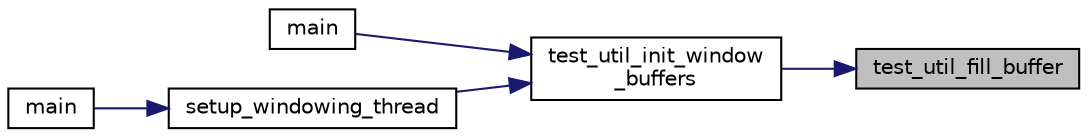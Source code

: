 digraph "test_util_fill_buffer"
{
 // LATEX_PDF_SIZE
  edge [fontname="Helvetica",fontsize="10",labelfontname="Helvetica",labelfontsize="10"];
  node [fontname="Helvetica",fontsize="10",shape=record];
  rankdir="RL";
  Node1 [label="test_util_fill_buffer",height=0.2,width=0.4,color="black", fillcolor="grey75", style="filled", fontcolor="black",tooltip=" "];
  Node1 -> Node2 [dir="back",color="midnightblue",fontsize="10",style="solid"];
  Node2 [label="test_util_init_window\l_buffers",height=0.2,width=0.4,color="black", fillcolor="white", style="filled",URL="$test__util_8h.html#aef2de509d298b031113f9f1738cfcc83",tooltip="Initialize buffers for display."];
  Node2 -> Node3 [dir="back",color="midnightblue",fontsize="10",style="solid"];
  Node3 [label="main",height=0.2,width=0.4,color="black", fillcolor="white", style="filled",URL="$qcarcam__test_8cpp.html#a3c04138a5bfe5d72780bb7e82a18e627",tooltip=" "];
  Node2 -> Node4 [dir="back",color="midnightblue",fontsize="10",style="solid"];
  Node4 [label="setup_windowing_thread",height=0.2,width=0.4,color="black", fillcolor="white", style="filled",URL="$qcarcam__rvc_8cpp.html#ac15645766f6f26f8e202e60a95e7fc32",tooltip=" "];
  Node4 -> Node5 [dir="back",color="midnightblue",fontsize="10",style="solid"];
  Node5 [label="main",height=0.2,width=0.4,color="black", fillcolor="white", style="filled",URL="$qcarcam__rvc_8cpp.html#a3c04138a5bfe5d72780bb7e82a18e627",tooltip=" "];
}
